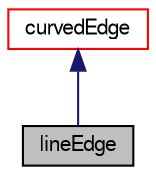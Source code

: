 digraph "lineEdge"
{
  bgcolor="transparent";
  edge [fontname="FreeSans",fontsize="10",labelfontname="FreeSans",labelfontsize="10"];
  node [fontname="FreeSans",fontsize="10",shape=record];
  Node2 [label="lineEdge",height=0.2,width=0.4,color="black", fillcolor="grey75", style="filled", fontcolor="black"];
  Node3 -> Node2 [dir="back",color="midnightblue",fontsize="10",style="solid",fontname="FreeSans"];
  Node3 [label="curvedEdge",height=0.2,width=0.4,color="red",URL="$a24738.html",tooltip="Define a curved edge that is parameterized for 0<lambda<1 between the start and end point..."];
}
